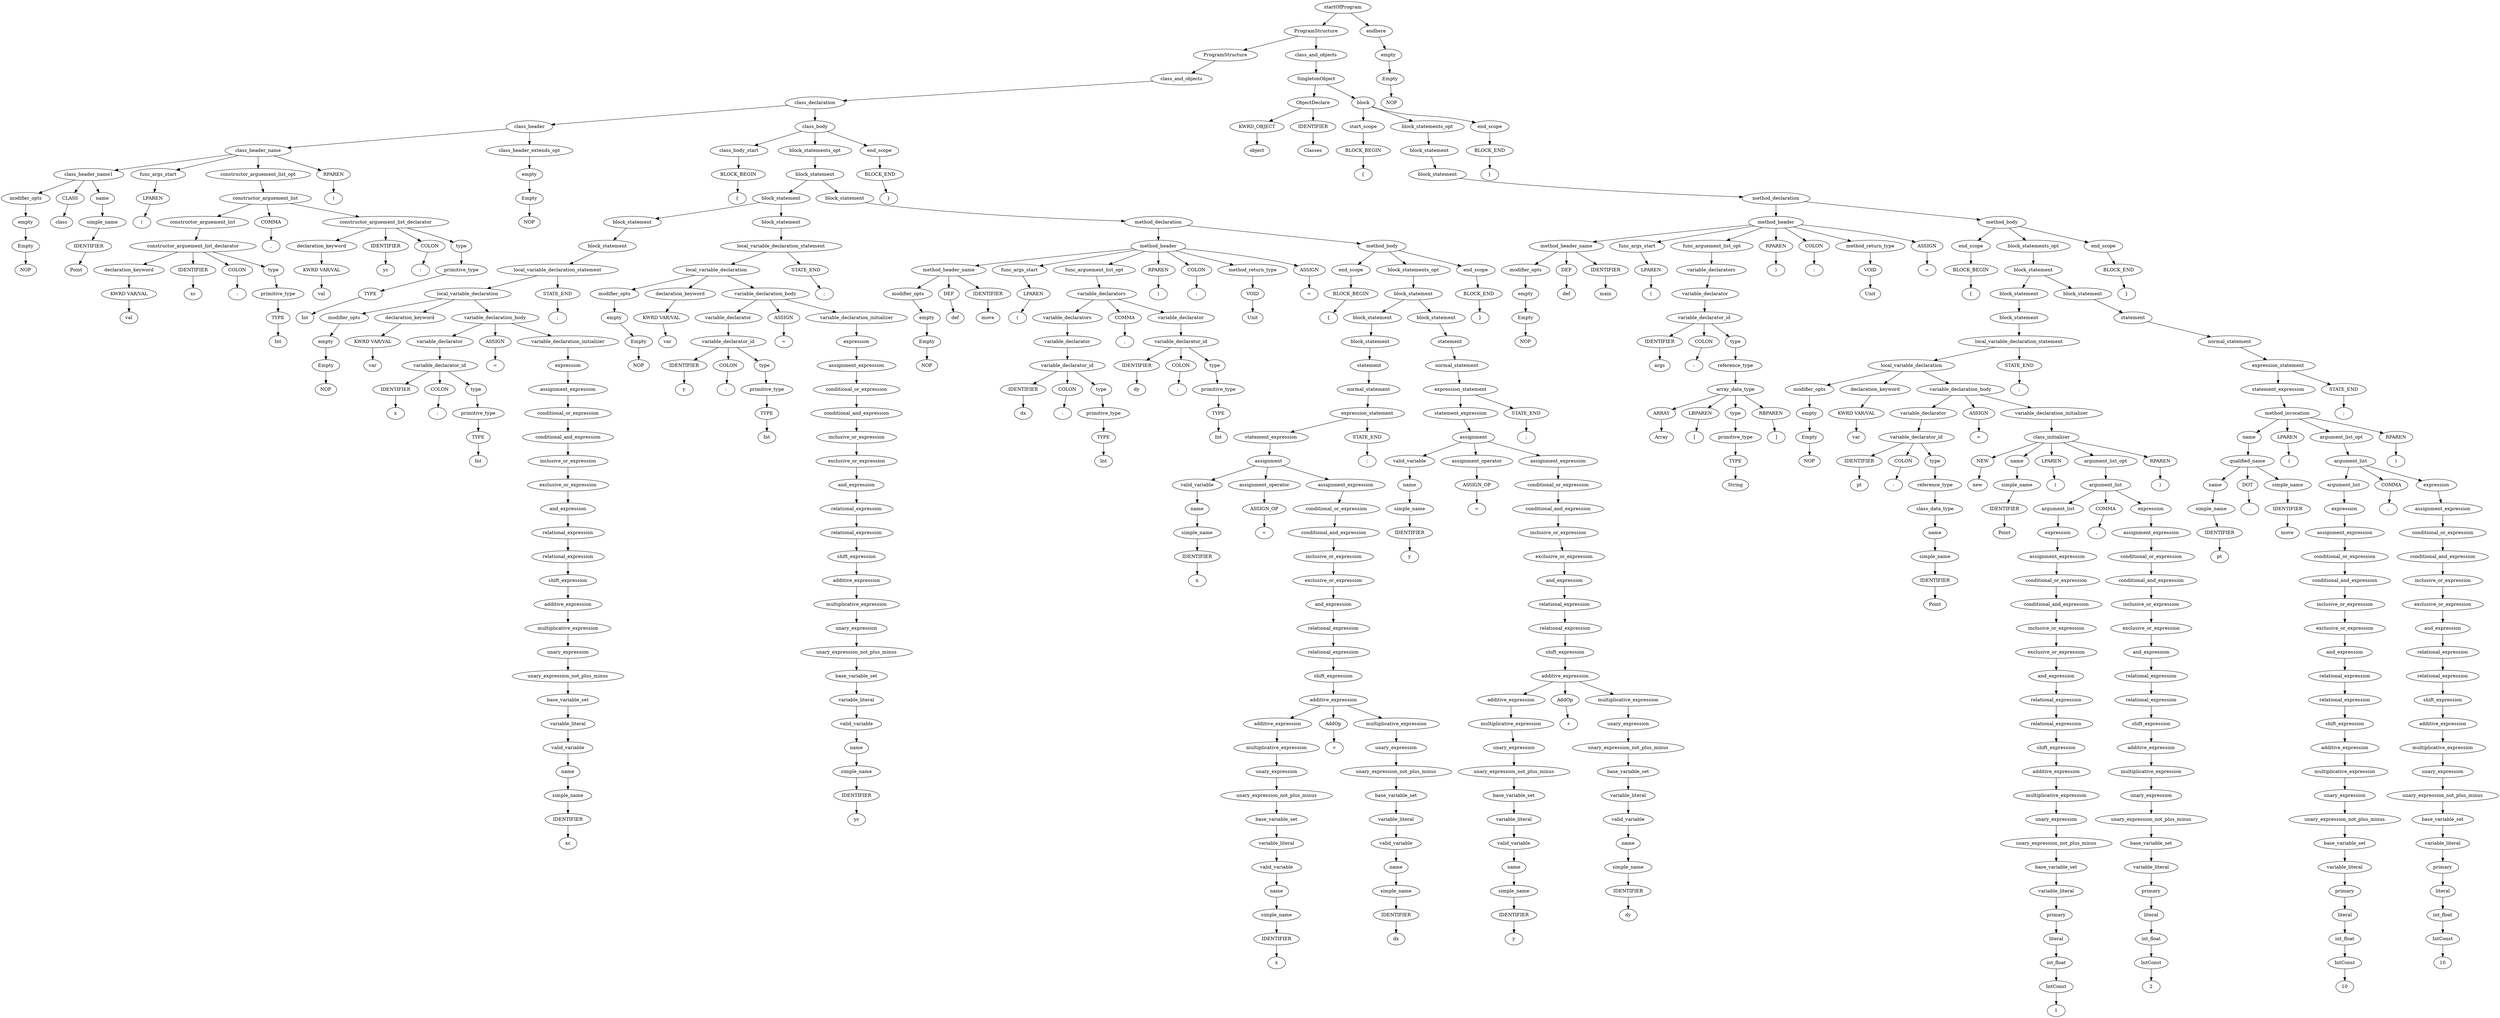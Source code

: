 digraph G {
550 [label="startOfProgram"];545 [label="ProgramStructure"];550->545
550 [label="startOfProgram"];549 [label="endhere"];550->549
545 [label="ProgramStructure"];316 [label="ProgramStructure"];545->316
545 [label="ProgramStructure"];544 [label="class_and_objects"];545->544
316 [label="ProgramStructure"];315 [label="class_and_objects"];316->315
315 [label="class_and_objects"];314 [label="class_declaration"];315->314
314 [label="class_declaration"];51 [label="class_header"];314->51
314 [label="class_declaration"];313 [label="class_body"];314->313
51 [label="class_header"];46 [label="class_header_name"];51->46
51 [label="class_header"];50 [label="class_header_extends_opt"];51->50
46 [label="class_header_name"];11 [label="class_header_name1"];46->11
46 [label="class_header_name"];14 [label="func_args_start"];46->14
46 [label="class_header_name"];43 [label="constructor_arguement_list_opt"];46->43
46 [label="class_header_name"];45 [label="RPAREN"];46->45
11 [label="class_header_name1"];4 [label="modifier_opts"];11->4
11 [label="class_header_name1"];10 [label="CLASS"];11->10
11 [label="class_header_name1"];8 [label="name"];11->8
4 [label="modifier_opts"];3 [label="empty"];4->3
3 [label="empty"];2 [label="Empty"];3->2
2 [label="Empty"];1 [label="NOP"];2->1
10 [label="CLASS"];9 [label="class"];10->9
8 [label="name"];7 [label="simple_name"];8->7
7 [label="simple_name"];6 [label="IDENTIFIER"];7->6
6 [label="IDENTIFIER"];5 [label="Point"];6->5
14 [label="func_args_start"];13 [label="LPAREN"];14->13
13 [label="LPAREN"];12 [label="("];13->12
43 [label="constructor_arguement_list_opt"];42 [label="constructor_arguement_list"];43->42
42 [label="constructor_arguement_list"];27 [label="constructor_arguement_list"];42->27
42 [label="constructor_arguement_list"];41 [label="COMMA"];42->41
42 [label="constructor_arguement_list"];39 [label="constructor_arguement_list_declarator"];42->39
27 [label="constructor_arguement_list"];26 [label="constructor_arguement_list_declarator"];27->26
26 [label="constructor_arguement_list_declarator"];17 [label="declaration_keyword"];26->17
26 [label="constructor_arguement_list_declarator"];23 [label="IDENTIFIER"];26->23
26 [label="constructor_arguement_list_declarator"];25 [label="COLON"];26->25
26 [label="constructor_arguement_list_declarator"];21 [label="type"];26->21
17 [label="declaration_keyword"];16 [label="KWRD VAR/VAL"];17->16
16 [label="KWRD VAR/VAL"];15 [label="val"];16->15
23 [label="IDENTIFIER"];22 [label="xc"];23->22
25 [label="COLON"];24 [label=":"];25->24
21 [label="type"];20 [label="primitive_type"];21->20
20 [label="primitive_type"];19 [label="TYPE"];20->19
19 [label="TYPE"];18 [label="Int"];19->18
41 [label="COMMA"];40 [label=","];41->40
39 [label="constructor_arguement_list_declarator"];30 [label="declaration_keyword"];39->30
39 [label="constructor_arguement_list_declarator"];36 [label="IDENTIFIER"];39->36
39 [label="constructor_arguement_list_declarator"];38 [label="COLON"];39->38
39 [label="constructor_arguement_list_declarator"];34 [label="type"];39->34
30 [label="declaration_keyword"];29 [label="KWRD VAR/VAL"];30->29
29 [label="KWRD VAR/VAL"];28 [label="val"];29->28
36 [label="IDENTIFIER"];35 [label="yc"];36->35
38 [label="COLON"];37 [label=":"];38->37
34 [label="type"];33 [label="primitive_type"];34->33
33 [label="primitive_type"];32 [label="TYPE"];33->32
32 [label="TYPE"];31 [label="Int"];32->31
45 [label="RPAREN"];44 [label=")"];45->44
50 [label="class_header_extends_opt"];49 [label="empty"];50->49
49 [label="empty"];48 [label="Empty"];49->48
48 [label="Empty"];47 [label="NOP"];48->47
313 [label="class_body"];54 [label="class_body_start"];313->54
313 [label="class_body"];309 [label="block_statements_opt"];313->309
313 [label="class_body"];312 [label="end_scope"];313->312
54 [label="class_body_start"];53 [label="BLOCK_BEGIN"];54->53
53 [label="BLOCK_BEGIN"];52 [label="{"];53->52
309 [label="block_statements_opt"];308 [label="block_statement"];309->308
308 [label="block_statement"];150 [label="block_statement"];308->150
308 [label="block_statement"];307 [label="block_statement"];308->307
150 [label="block_statement"];102 [label="block_statement"];150->102
150 [label="block_statement"];149 [label="block_statement"];150->149
102 [label="block_statement"];101 [label="block_statement"];102->101
101 [label="block_statement"];100 [label="local_variable_declaration_statement"];101->100
100 [label="local_variable_declaration_statement"];97 [label="local_variable_declaration"];100->97
100 [label="local_variable_declaration_statement"];99 [label="STATE_END"];100->99
97 [label="local_variable_declaration"];58 [label="modifier_opts"];97->58
97 [label="local_variable_declaration"];61 [label="declaration_keyword"];97->61
97 [label="local_variable_declaration"];96 [label="variable_declaration_body"];97->96
58 [label="modifier_opts"];57 [label="empty"];58->57
57 [label="empty"];56 [label="Empty"];57->56
56 [label="Empty"];55 [label="NOP"];56->55
61 [label="declaration_keyword"];60 [label="KWRD VAR/VAL"];61->60
60 [label="KWRD VAR/VAL"];59 [label="var"];60->59
96 [label="variable_declaration_body"];71 [label="variable_declarator"];96->71
96 [label="variable_declaration_body"];95 [label="ASSIGN"];96->95
96 [label="variable_declaration_body"];93 [label="variable_declaration_initializer"];96->93
71 [label="variable_declarator"];70 [label="variable_declarator_id"];71->70
70 [label="variable_declarator_id"];67 [label="IDENTIFIER"];70->67
70 [label="variable_declarator_id"];69 [label="COLON"];70->69
70 [label="variable_declarator_id"];65 [label="type"];70->65
67 [label="IDENTIFIER"];66 [label="x"];67->66
69 [label="COLON"];68 [label=":"];69->68
65 [label="type"];64 [label="primitive_type"];65->64
64 [label="primitive_type"];63 [label="TYPE"];64->63
63 [label="TYPE"];62 [label="Int"];63->62
95 [label="ASSIGN"];94 [label="="];95->94
93 [label="variable_declaration_initializer"];92 [label="expression"];93->92
92 [label="expression"];91 [label="assignment_expression"];92->91
91 [label="assignment_expression"];90 [label="conditional_or_expression"];91->90
90 [label="conditional_or_expression"];89 [label="conditional_and_expression"];90->89
89 [label="conditional_and_expression"];88 [label="inclusive_or_expression"];89->88
88 [label="inclusive_or_expression"];87 [label="exclusive_or_expression"];88->87
87 [label="exclusive_or_expression"];86 [label="and_expression"];87->86
86 [label="and_expression"];85 [label="relational_expression"];86->85
85 [label="relational_expression"];84 [label="relational_expression"];85->84
84 [label="relational_expression"];83 [label="shift_expression"];84->83
83 [label="shift_expression"];82 [label="additive_expression"];83->82
82 [label="additive_expression"];81 [label="multiplicative_expression"];82->81
81 [label="multiplicative_expression"];80 [label="unary_expression"];81->80
80 [label="unary_expression"];79 [label="unary_expression_not_plus_minus"];80->79
79 [label="unary_expression_not_plus_minus"];78 [label="base_variable_set"];79->78
78 [label="base_variable_set"];77 [label="variable_literal"];78->77
77 [label="variable_literal"];76 [label="valid_variable"];77->76
76 [label="valid_variable"];75 [label="name"];76->75
75 [label="name"];74 [label="simple_name"];75->74
74 [label="simple_name"];73 [label="IDENTIFIER"];74->73
73 [label="IDENTIFIER"];72 [label="xc"];73->72
99 [label="STATE_END"];98 [label=";"];99->98
149 [label="block_statement"];148 [label="local_variable_declaration_statement"];149->148
148 [label="local_variable_declaration_statement"];145 [label="local_variable_declaration"];148->145
148 [label="local_variable_declaration_statement"];147 [label="STATE_END"];148->147
145 [label="local_variable_declaration"];106 [label="modifier_opts"];145->106
145 [label="local_variable_declaration"];109 [label="declaration_keyword"];145->109
145 [label="local_variable_declaration"];144 [label="variable_declaration_body"];145->144
106 [label="modifier_opts"];105 [label="empty"];106->105
105 [label="empty"];104 [label="Empty"];105->104
104 [label="Empty"];103 [label="NOP"];104->103
109 [label="declaration_keyword"];108 [label="KWRD VAR/VAL"];109->108
108 [label="KWRD VAR/VAL"];107 [label="var"];108->107
144 [label="variable_declaration_body"];119 [label="variable_declarator"];144->119
144 [label="variable_declaration_body"];143 [label="ASSIGN"];144->143
144 [label="variable_declaration_body"];141 [label="variable_declaration_initializer"];144->141
119 [label="variable_declarator"];118 [label="variable_declarator_id"];119->118
118 [label="variable_declarator_id"];115 [label="IDENTIFIER"];118->115
118 [label="variable_declarator_id"];117 [label="COLON"];118->117
118 [label="variable_declarator_id"];113 [label="type"];118->113
115 [label="IDENTIFIER"];114 [label="y"];115->114
117 [label="COLON"];116 [label=":"];117->116
113 [label="type"];112 [label="primitive_type"];113->112
112 [label="primitive_type"];111 [label="TYPE"];112->111
111 [label="TYPE"];110 [label="Int"];111->110
143 [label="ASSIGN"];142 [label="="];143->142
141 [label="variable_declaration_initializer"];140 [label="expression"];141->140
140 [label="expression"];139 [label="assignment_expression"];140->139
139 [label="assignment_expression"];138 [label="conditional_or_expression"];139->138
138 [label="conditional_or_expression"];137 [label="conditional_and_expression"];138->137
137 [label="conditional_and_expression"];136 [label="inclusive_or_expression"];137->136
136 [label="inclusive_or_expression"];135 [label="exclusive_or_expression"];136->135
135 [label="exclusive_or_expression"];134 [label="and_expression"];135->134
134 [label="and_expression"];133 [label="relational_expression"];134->133
133 [label="relational_expression"];132 [label="relational_expression"];133->132
132 [label="relational_expression"];131 [label="shift_expression"];132->131
131 [label="shift_expression"];130 [label="additive_expression"];131->130
130 [label="additive_expression"];129 [label="multiplicative_expression"];130->129
129 [label="multiplicative_expression"];128 [label="unary_expression"];129->128
128 [label="unary_expression"];127 [label="unary_expression_not_plus_minus"];128->127
127 [label="unary_expression_not_plus_minus"];126 [label="base_variable_set"];127->126
126 [label="base_variable_set"];125 [label="variable_literal"];126->125
125 [label="variable_literal"];124 [label="valid_variable"];125->124
124 [label="valid_variable"];123 [label="name"];124->123
123 [label="name"];122 [label="simple_name"];123->122
122 [label="simple_name"];121 [label="IDENTIFIER"];122->121
121 [label="IDENTIFIER"];120 [label="yc"];121->120
147 [label="STATE_END"];146 [label=";"];147->146
307 [label="block_statement"];306 [label="method_declaration"];307->306
306 [label="method_declaration"];197 [label="method_header"];306->197
306 [label="method_declaration"];305 [label="method_body"];306->305
197 [label="method_header"];159 [label="method_header_name"];197->159
197 [label="method_header"];162 [label="func_args_start"];197->162
197 [label="method_header"];187 [label="func_arguement_list_opt"];197->187
197 [label="method_header"];192 [label="RPAREN"];197->192
197 [label="method_header"];194 [label="COLON"];197->194
197 [label="method_header"];190 [label="method_return_type"];197->190
197 [label="method_header"];196 [label="ASSIGN"];197->196
159 [label="method_header_name"];154 [label="modifier_opts"];159->154
159 [label="method_header_name"];156 [label="DEF"];159->156
159 [label="method_header_name"];158 [label="IDENTIFIER"];159->158
154 [label="modifier_opts"];153 [label="empty"];154->153
153 [label="empty"];152 [label="Empty"];153->152
152 [label="Empty"];151 [label="NOP"];152->151
156 [label="DEF"];155 [label="def"];156->155
158 [label="IDENTIFIER"];157 [label="move"];158->157
162 [label="func_args_start"];161 [label="LPAREN"];162->161
161 [label="LPAREN"];160 [label="("];161->160
187 [label="func_arguement_list_opt"];186 [label="variable_declarators"];187->186
186 [label="variable_declarators"];173 [label="variable_declarators"];186->173
186 [label="variable_declarators"];185 [label="COMMA"];186->185
186 [label="variable_declarators"];183 [label="variable_declarator"];186->183
173 [label="variable_declarators"];172 [label="variable_declarator"];173->172
172 [label="variable_declarator"];171 [label="variable_declarator_id"];172->171
171 [label="variable_declarator_id"];168 [label="IDENTIFIER"];171->168
171 [label="variable_declarator_id"];170 [label="COLON"];171->170
171 [label="variable_declarator_id"];166 [label="type"];171->166
168 [label="IDENTIFIER"];167 [label="dx"];168->167
170 [label="COLON"];169 [label=":"];170->169
166 [label="type"];165 [label="primitive_type"];166->165
165 [label="primitive_type"];164 [label="TYPE"];165->164
164 [label="TYPE"];163 [label="Int"];164->163
185 [label="COMMA"];184 [label=","];185->184
183 [label="variable_declarator"];182 [label="variable_declarator_id"];183->182
182 [label="variable_declarator_id"];179 [label="IDENTIFIER"];182->179
182 [label="variable_declarator_id"];181 [label="COLON"];182->181
182 [label="variable_declarator_id"];177 [label="type"];182->177
179 [label="IDENTIFIER"];178 [label="dy"];179->178
181 [label="COLON"];180 [label=":"];181->180
177 [label="type"];176 [label="primitive_type"];177->176
176 [label="primitive_type"];175 [label="TYPE"];176->175
175 [label="TYPE"];174 [label="Int"];175->174
192 [label="RPAREN"];191 [label=")"];192->191
194 [label="COLON"];193 [label=":"];194->193
190 [label="method_return_type"];189 [label="VOID"];190->189
189 [label="VOID"];188 [label="Unit"];189->188
196 [label="ASSIGN"];195 [label="="];196->195
305 [label="method_body"];200 [label="end_scope"];305->200
305 [label="method_body"];301 [label="block_statements_opt"];305->301
305 [label="method_body"];304 [label="end_scope"];305->304
200 [label="end_scope"];199 [label="BLOCK_BEGIN"];200->199
199 [label="BLOCK_BEGIN"];198 [label="{"];199->198
301 [label="block_statements_opt"];300 [label="block_statement"];301->300
300 [label="block_statement"];250 [label="block_statement"];300->250
300 [label="block_statement"];299 [label="block_statement"];300->299
250 [label="block_statement"];249 [label="block_statement"];250->249
249 [label="block_statement"];248 [label="statement"];249->248
248 [label="statement"];247 [label="normal_statement"];248->247
247 [label="normal_statement"];246 [label="expression_statement"];247->246
246 [label="expression_statement"];243 [label="statement_expression"];246->243
246 [label="expression_statement"];245 [label="STATE_END"];246->245
243 [label="statement_expression"];242 [label="assignment"];243->242
242 [label="assignment"];205 [label="valid_variable"];242->205
242 [label="assignment"];208 [label="assignment_operator"];242->208
242 [label="assignment"];241 [label="assignment_expression"];242->241
205 [label="valid_variable"];204 [label="name"];205->204
204 [label="name"];203 [label="simple_name"];204->203
203 [label="simple_name"];202 [label="IDENTIFIER"];203->202
202 [label="IDENTIFIER"];201 [label="x"];202->201
208 [label="assignment_operator"];207 [label="ASSIGN_OP"];208->207
207 [label="ASSIGN_OP"];206 [label="="];207->206
241 [label="assignment_expression"];240 [label="conditional_or_expression"];241->240
240 [label="conditional_or_expression"];239 [label="conditional_and_expression"];240->239
239 [label="conditional_and_expression"];238 [label="inclusive_or_expression"];239->238
238 [label="inclusive_or_expression"];237 [label="exclusive_or_expression"];238->237
237 [label="exclusive_or_expression"];236 [label="and_expression"];237->236
236 [label="and_expression"];235 [label="relational_expression"];236->235
235 [label="relational_expression"];234 [label="relational_expression"];235->234
234 [label="relational_expression"];233 [label="shift_expression"];234->233
233 [label="shift_expression"];232 [label="additive_expression"];233->232
232 [label="additive_expression"];219 [label="additive_expression"];232->219
232 [label="additive_expression"];231 [label="AddOp"];232->231
232 [label="additive_expression"];229 [label="multiplicative_expression"];232->229
219 [label="additive_expression"];218 [label="multiplicative_expression"];219->218
218 [label="multiplicative_expression"];217 [label="unary_expression"];218->217
217 [label="unary_expression"];216 [label="unary_expression_not_plus_minus"];217->216
216 [label="unary_expression_not_plus_minus"];215 [label="base_variable_set"];216->215
215 [label="base_variable_set"];214 [label="variable_literal"];215->214
214 [label="variable_literal"];213 [label="valid_variable"];214->213
213 [label="valid_variable"];212 [label="name"];213->212
212 [label="name"];211 [label="simple_name"];212->211
211 [label="simple_name"];210 [label="IDENTIFIER"];211->210
210 [label="IDENTIFIER"];209 [label="x"];210->209
231 [label="AddOp"];230 [label="+"];231->230
229 [label="multiplicative_expression"];228 [label="unary_expression"];229->228
228 [label="unary_expression"];227 [label="unary_expression_not_plus_minus"];228->227
227 [label="unary_expression_not_plus_minus"];226 [label="base_variable_set"];227->226
226 [label="base_variable_set"];225 [label="variable_literal"];226->225
225 [label="variable_literal"];224 [label="valid_variable"];225->224
224 [label="valid_variable"];223 [label="name"];224->223
223 [label="name"];222 [label="simple_name"];223->222
222 [label="simple_name"];221 [label="IDENTIFIER"];222->221
221 [label="IDENTIFIER"];220 [label="dx"];221->220
245 [label="STATE_END"];244 [label=";"];245->244
299 [label="block_statement"];298 [label="statement"];299->298
298 [label="statement"];297 [label="normal_statement"];298->297
297 [label="normal_statement"];296 [label="expression_statement"];297->296
296 [label="expression_statement"];293 [label="statement_expression"];296->293
296 [label="expression_statement"];295 [label="STATE_END"];296->295
293 [label="statement_expression"];292 [label="assignment"];293->292
292 [label="assignment"];255 [label="valid_variable"];292->255
292 [label="assignment"];258 [label="assignment_operator"];292->258
292 [label="assignment"];291 [label="assignment_expression"];292->291
255 [label="valid_variable"];254 [label="name"];255->254
254 [label="name"];253 [label="simple_name"];254->253
253 [label="simple_name"];252 [label="IDENTIFIER"];253->252
252 [label="IDENTIFIER"];251 [label="y"];252->251
258 [label="assignment_operator"];257 [label="ASSIGN_OP"];258->257
257 [label="ASSIGN_OP"];256 [label="="];257->256
291 [label="assignment_expression"];290 [label="conditional_or_expression"];291->290
290 [label="conditional_or_expression"];289 [label="conditional_and_expression"];290->289
289 [label="conditional_and_expression"];288 [label="inclusive_or_expression"];289->288
288 [label="inclusive_or_expression"];287 [label="exclusive_or_expression"];288->287
287 [label="exclusive_or_expression"];286 [label="and_expression"];287->286
286 [label="and_expression"];285 [label="relational_expression"];286->285
285 [label="relational_expression"];284 [label="relational_expression"];285->284
284 [label="relational_expression"];283 [label="shift_expression"];284->283
283 [label="shift_expression"];282 [label="additive_expression"];283->282
282 [label="additive_expression"];269 [label="additive_expression"];282->269
282 [label="additive_expression"];281 [label="AddOp"];282->281
282 [label="additive_expression"];279 [label="multiplicative_expression"];282->279
269 [label="additive_expression"];268 [label="multiplicative_expression"];269->268
268 [label="multiplicative_expression"];267 [label="unary_expression"];268->267
267 [label="unary_expression"];266 [label="unary_expression_not_plus_minus"];267->266
266 [label="unary_expression_not_plus_minus"];265 [label="base_variable_set"];266->265
265 [label="base_variable_set"];264 [label="variable_literal"];265->264
264 [label="variable_literal"];263 [label="valid_variable"];264->263
263 [label="valid_variable"];262 [label="name"];263->262
262 [label="name"];261 [label="simple_name"];262->261
261 [label="simple_name"];260 [label="IDENTIFIER"];261->260
260 [label="IDENTIFIER"];259 [label="y"];260->259
281 [label="AddOp"];280 [label="+"];281->280
279 [label="multiplicative_expression"];278 [label="unary_expression"];279->278
278 [label="unary_expression"];277 [label="unary_expression_not_plus_minus"];278->277
277 [label="unary_expression_not_plus_minus"];276 [label="base_variable_set"];277->276
276 [label="base_variable_set"];275 [label="variable_literal"];276->275
275 [label="variable_literal"];274 [label="valid_variable"];275->274
274 [label="valid_variable"];273 [label="name"];274->273
273 [label="name"];272 [label="simple_name"];273->272
272 [label="simple_name"];271 [label="IDENTIFIER"];272->271
271 [label="IDENTIFIER"];270 [label="dy"];271->270
295 [label="STATE_END"];294 [label=";"];295->294
304 [label="end_scope"];303 [label="BLOCK_END"];304->303
303 [label="BLOCK_END"];302 [label="}"];303->302
312 [label="end_scope"];311 [label="BLOCK_END"];312->311
311 [label="BLOCK_END"];310 [label="}"];311->310
544 [label="class_and_objects"];543 [label="SingletonObject"];544->543
543 [label="SingletonObject"];321 [label="ObjectDeclare"];543->321
543 [label="SingletonObject"];542 [label="block"];543->542
321 [label="ObjectDeclare"];318 [label="KWRD_OBJECT"];321->318
321 [label="ObjectDeclare"];320 [label="IDENTIFIER"];321->320
318 [label="KWRD_OBJECT"];317 [label="object"];318->317
320 [label="IDENTIFIER"];319 [label="Classes"];320->319
542 [label="block"];324 [label="start_scope"];542->324
542 [label="block"];538 [label="block_statements_opt"];542->538
542 [label="block"];541 [label="end_scope"];542->541
324 [label="start_scope"];323 [label="BLOCK_BEGIN"];324->323
323 [label="BLOCK_BEGIN"];322 [label="{"];323->322
538 [label="block_statements_opt"];537 [label="block_statement"];538->537
537 [label="block_statement"];536 [label="block_statement"];537->536
536 [label="block_statement"];535 [label="method_declaration"];536->535
535 [label="method_declaration"];367 [label="method_header"];535->367
535 [label="method_declaration"];534 [label="method_body"];535->534
367 [label="method_header"];333 [label="method_header_name"];367->333
367 [label="method_header"];336 [label="func_args_start"];367->336
367 [label="method_header"];357 [label="func_arguement_list_opt"];367->357
367 [label="method_header"];362 [label="RPAREN"];367->362
367 [label="method_header"];364 [label="COLON"];367->364
367 [label="method_header"];360 [label="method_return_type"];367->360
367 [label="method_header"];366 [label="ASSIGN"];367->366
333 [label="method_header_name"];328 [label="modifier_opts"];333->328
333 [label="method_header_name"];330 [label="DEF"];333->330
333 [label="method_header_name"];332 [label="IDENTIFIER"];333->332
328 [label="modifier_opts"];327 [label="empty"];328->327
327 [label="empty"];326 [label="Empty"];327->326
326 [label="Empty"];325 [label="NOP"];326->325
330 [label="DEF"];329 [label="def"];330->329
332 [label="IDENTIFIER"];331 [label="main"];332->331
336 [label="func_args_start"];335 [label="LPAREN"];336->335
335 [label="LPAREN"];334 [label="("];335->334
357 [label="func_arguement_list_opt"];356 [label="variable_declarators"];357->356
356 [label="variable_declarators"];355 [label="variable_declarator"];356->355
355 [label="variable_declarator"];354 [label="variable_declarator_id"];355->354
354 [label="variable_declarator_id"];351 [label="IDENTIFIER"];354->351
354 [label="variable_declarator_id"];353 [label="COLON"];354->353
354 [label="variable_declarator_id"];349 [label="type"];354->349
351 [label="IDENTIFIER"];350 [label="args"];351->350
353 [label="COLON"];352 [label=":"];353->352
349 [label="type"];348 [label="reference_type"];349->348
348 [label="reference_type"];347 [label="array_data_type"];348->347
347 [label="array_data_type"];342 [label="ARRAY"];347->342
347 [label="array_data_type"];344 [label="LBPAREN"];347->344
347 [label="array_data_type"];340 [label="type"];347->340
347 [label="array_data_type"];346 [label="RBPAREN"];347->346
342 [label="ARRAY"];341 [label="Array"];342->341
344 [label="LBPAREN"];343 [label="["];344->343
340 [label="type"];339 [label="primitive_type"];340->339
339 [label="primitive_type"];338 [label="TYPE"];339->338
338 [label="TYPE"];337 [label="String"];338->337
346 [label="RBPAREN"];345 [label="]"];346->345
362 [label="RPAREN"];361 [label=")"];362->361
364 [label="COLON"];363 [label=":"];364->363
360 [label="method_return_type"];359 [label="VOID"];360->359
359 [label="VOID"];358 [label="Unit"];359->358
366 [label="ASSIGN"];365 [label="="];366->365
534 [label="method_body"];370 [label="end_scope"];534->370
534 [label="method_body"];530 [label="block_statements_opt"];534->530
534 [label="method_body"];533 [label="end_scope"];534->533
370 [label="end_scope"];369 [label="BLOCK_BEGIN"];370->369
369 [label="BLOCK_BEGIN"];368 [label="{"];369->368
530 [label="block_statements_opt"];529 [label="block_statement"];530->529
529 [label="block_statement"];458 [label="block_statement"];529->458
529 [label="block_statement"];528 [label="block_statement"];529->528
458 [label="block_statement"];457 [label="block_statement"];458->457
457 [label="block_statement"];456 [label="local_variable_declaration_statement"];457->456
456 [label="local_variable_declaration_statement"];453 [label="local_variable_declaration"];456->453
456 [label="local_variable_declaration_statement"];455 [label="STATE_END"];456->455
453 [label="local_variable_declaration"];374 [label="modifier_opts"];453->374
453 [label="local_variable_declaration"];377 [label="declaration_keyword"];453->377
453 [label="local_variable_declaration"];452 [label="variable_declaration_body"];453->452
374 [label="modifier_opts"];373 [label="empty"];374->373
373 [label="empty"];372 [label="Empty"];373->372
372 [label="Empty"];371 [label="NOP"];372->371
377 [label="declaration_keyword"];376 [label="KWRD VAR/VAL"];377->376
376 [label="KWRD VAR/VAL"];375 [label="var"];376->375
452 [label="variable_declaration_body"];390 [label="variable_declarator"];452->390
452 [label="variable_declaration_body"];451 [label="ASSIGN"];452->451
452 [label="variable_declaration_body"];449 [label="variable_declaration_initializer"];452->449
390 [label="variable_declarator"];389 [label="variable_declarator_id"];390->389
389 [label="variable_declarator_id"];386 [label="IDENTIFIER"];389->386
389 [label="variable_declarator_id"];388 [label="COLON"];389->388
389 [label="variable_declarator_id"];384 [label="type"];389->384
386 [label="IDENTIFIER"];385 [label="pt"];386->385
388 [label="COLON"];387 [label=":"];388->387
384 [label="type"];383 [label="reference_type"];384->383
383 [label="reference_type"];382 [label="class_data_type"];383->382
382 [label="class_data_type"];381 [label="name"];382->381
381 [label="name"];380 [label="simple_name"];381->380
380 [label="simple_name"];379 [label="IDENTIFIER"];380->379
379 [label="IDENTIFIER"];378 [label="Point"];379->378
451 [label="ASSIGN"];450 [label="="];451->450
449 [label="variable_declaration_initializer"];448 [label="class_initializer"];449->448
448 [label="class_initializer"];443 [label="NEW"];448->443
448 [label="class_initializer"];394 [label="name"];448->394
448 [label="class_initializer"];445 [label="LPAREN"];448->445
448 [label="class_initializer"];441 [label="argument_list_opt"];448->441
448 [label="class_initializer"];447 [label="RPAREN"];448->447
443 [label="NEW"];442 [label="new"];443->442
394 [label="name"];393 [label="simple_name"];394->393
393 [label="simple_name"];392 [label="IDENTIFIER"];393->392
392 [label="IDENTIFIER"];391 [label="Point"];392->391
445 [label="LPAREN"];444 [label="("];445->444
441 [label="argument_list_opt"];440 [label="argument_list"];441->440
440 [label="argument_list"];416 [label="argument_list"];440->416
440 [label="argument_list"];439 [label="COMMA"];440->439
440 [label="argument_list"];437 [label="expression"];440->437
416 [label="argument_list"];415 [label="expression"];416->415
415 [label="expression"];414 [label="assignment_expression"];415->414
414 [label="assignment_expression"];413 [label="conditional_or_expression"];414->413
413 [label="conditional_or_expression"];412 [label="conditional_and_expression"];413->412
412 [label="conditional_and_expression"];411 [label="inclusive_or_expression"];412->411
411 [label="inclusive_or_expression"];410 [label="exclusive_or_expression"];411->410
410 [label="exclusive_or_expression"];409 [label="and_expression"];410->409
409 [label="and_expression"];408 [label="relational_expression"];409->408
408 [label="relational_expression"];407 [label="relational_expression"];408->407
407 [label="relational_expression"];406 [label="shift_expression"];407->406
406 [label="shift_expression"];405 [label="additive_expression"];406->405
405 [label="additive_expression"];404 [label="multiplicative_expression"];405->404
404 [label="multiplicative_expression"];403 [label="unary_expression"];404->403
403 [label="unary_expression"];402 [label="unary_expression_not_plus_minus"];403->402
402 [label="unary_expression_not_plus_minus"];401 [label="base_variable_set"];402->401
401 [label="base_variable_set"];400 [label="variable_literal"];401->400
400 [label="variable_literal"];399 [label="primary"];400->399
399 [label="primary"];398 [label="literal"];399->398
398 [label="literal"];397 [label="int_float"];398->397
397 [label="int_float"];396 [label="IntConst"];397->396
396 [label="IntConst"];395 [label="1"];396->395
439 [label="COMMA"];438 [label=","];439->438
437 [label="expression"];436 [label="assignment_expression"];437->436
436 [label="assignment_expression"];435 [label="conditional_or_expression"];436->435
435 [label="conditional_or_expression"];434 [label="conditional_and_expression"];435->434
434 [label="conditional_and_expression"];433 [label="inclusive_or_expression"];434->433
433 [label="inclusive_or_expression"];432 [label="exclusive_or_expression"];433->432
432 [label="exclusive_or_expression"];431 [label="and_expression"];432->431
431 [label="and_expression"];430 [label="relational_expression"];431->430
430 [label="relational_expression"];429 [label="relational_expression"];430->429
429 [label="relational_expression"];428 [label="shift_expression"];429->428
428 [label="shift_expression"];427 [label="additive_expression"];428->427
427 [label="additive_expression"];426 [label="multiplicative_expression"];427->426
426 [label="multiplicative_expression"];425 [label="unary_expression"];426->425
425 [label="unary_expression"];424 [label="unary_expression_not_plus_minus"];425->424
424 [label="unary_expression_not_plus_minus"];423 [label="base_variable_set"];424->423
423 [label="base_variable_set"];422 [label="variable_literal"];423->422
422 [label="variable_literal"];421 [label="primary"];422->421
421 [label="primary"];420 [label="literal"];421->420
420 [label="literal"];419 [label="int_float"];420->419
419 [label="int_float"];418 [label="IntConst"];419->418
418 [label="IntConst"];417 [label="2"];418->417
447 [label="RPAREN"];446 [label=")"];447->446
455 [label="STATE_END"];454 [label=";"];455->454
528 [label="block_statement"];527 [label="statement"];528->527
527 [label="statement"];526 [label="normal_statement"];527->526
526 [label="normal_statement"];525 [label="expression_statement"];526->525
525 [label="expression_statement"];522 [label="statement_expression"];525->522
525 [label="expression_statement"];524 [label="STATE_END"];525->524
522 [label="statement_expression"];521 [label="method_invocation"];522->521
521 [label="method_invocation"];469 [label="name"];521->469
521 [label="method_invocation"];518 [label="LPAREN"];521->518
521 [label="method_invocation"];516 [label="argument_list_opt"];521->516
521 [label="method_invocation"];520 [label="RPAREN"];521->520
469 [label="name"];468 [label="qualified_name"];469->468
468 [label="qualified_name"];462 [label="name"];468->462
468 [label="qualified_name"];467 [label="DOT"];468->467
468 [label="qualified_name"];465 [label="simple_name"];468->465
462 [label="name"];461 [label="simple_name"];462->461
461 [label="simple_name"];460 [label="IDENTIFIER"];461->460
460 [label="IDENTIFIER"];459 [label="pt"];460->459
467 [label="DOT"];466 [label="."];467->466
465 [label="simple_name"];464 [label="IDENTIFIER"];465->464
464 [label="IDENTIFIER"];463 [label="move"];464->463
518 [label="LPAREN"];517 [label="("];518->517
516 [label="argument_list_opt"];515 [label="argument_list"];516->515
515 [label="argument_list"];491 [label="argument_list"];515->491
515 [label="argument_list"];514 [label="COMMA"];515->514
515 [label="argument_list"];512 [label="expression"];515->512
491 [label="argument_list"];490 [label="expression"];491->490
490 [label="expression"];489 [label="assignment_expression"];490->489
489 [label="assignment_expression"];488 [label="conditional_or_expression"];489->488
488 [label="conditional_or_expression"];487 [label="conditional_and_expression"];488->487
487 [label="conditional_and_expression"];486 [label="inclusive_or_expression"];487->486
486 [label="inclusive_or_expression"];485 [label="exclusive_or_expression"];486->485
485 [label="exclusive_or_expression"];484 [label="and_expression"];485->484
484 [label="and_expression"];483 [label="relational_expression"];484->483
483 [label="relational_expression"];482 [label="relational_expression"];483->482
482 [label="relational_expression"];481 [label="shift_expression"];482->481
481 [label="shift_expression"];480 [label="additive_expression"];481->480
480 [label="additive_expression"];479 [label="multiplicative_expression"];480->479
479 [label="multiplicative_expression"];478 [label="unary_expression"];479->478
478 [label="unary_expression"];477 [label="unary_expression_not_plus_minus"];478->477
477 [label="unary_expression_not_plus_minus"];476 [label="base_variable_set"];477->476
476 [label="base_variable_set"];475 [label="variable_literal"];476->475
475 [label="variable_literal"];474 [label="primary"];475->474
474 [label="primary"];473 [label="literal"];474->473
473 [label="literal"];472 [label="int_float"];473->472
472 [label="int_float"];471 [label="IntConst"];472->471
471 [label="IntConst"];470 [label="10"];471->470
514 [label="COMMA"];513 [label=","];514->513
512 [label="expression"];511 [label="assignment_expression"];512->511
511 [label="assignment_expression"];510 [label="conditional_or_expression"];511->510
510 [label="conditional_or_expression"];509 [label="conditional_and_expression"];510->509
509 [label="conditional_and_expression"];508 [label="inclusive_or_expression"];509->508
508 [label="inclusive_or_expression"];507 [label="exclusive_or_expression"];508->507
507 [label="exclusive_or_expression"];506 [label="and_expression"];507->506
506 [label="and_expression"];505 [label="relational_expression"];506->505
505 [label="relational_expression"];504 [label="relational_expression"];505->504
504 [label="relational_expression"];503 [label="shift_expression"];504->503
503 [label="shift_expression"];502 [label="additive_expression"];503->502
502 [label="additive_expression"];501 [label="multiplicative_expression"];502->501
501 [label="multiplicative_expression"];500 [label="unary_expression"];501->500
500 [label="unary_expression"];499 [label="unary_expression_not_plus_minus"];500->499
499 [label="unary_expression_not_plus_minus"];498 [label="base_variable_set"];499->498
498 [label="base_variable_set"];497 [label="variable_literal"];498->497
497 [label="variable_literal"];496 [label="primary"];497->496
496 [label="primary"];495 [label="literal"];496->495
495 [label="literal"];494 [label="int_float"];495->494
494 [label="int_float"];493 [label="IntConst"];494->493
493 [label="IntConst"];492 [label="10"];493->492
520 [label="RPAREN"];519 [label=")"];520->519
524 [label="STATE_END"];523 [label=";"];524->523
533 [label="end_scope"];532 [label="BLOCK_END"];533->532
532 [label="BLOCK_END"];531 [label="}"];532->531
541 [label="end_scope"];540 [label="BLOCK_END"];541->540
540 [label="BLOCK_END"];539 [label="}"];540->539
549 [label="endhere"];548 [label="empty"];549->548
548 [label="empty"];547 [label="Empty"];548->547
547 [label="Empty"];546 [label="NOP"];547->546
}
